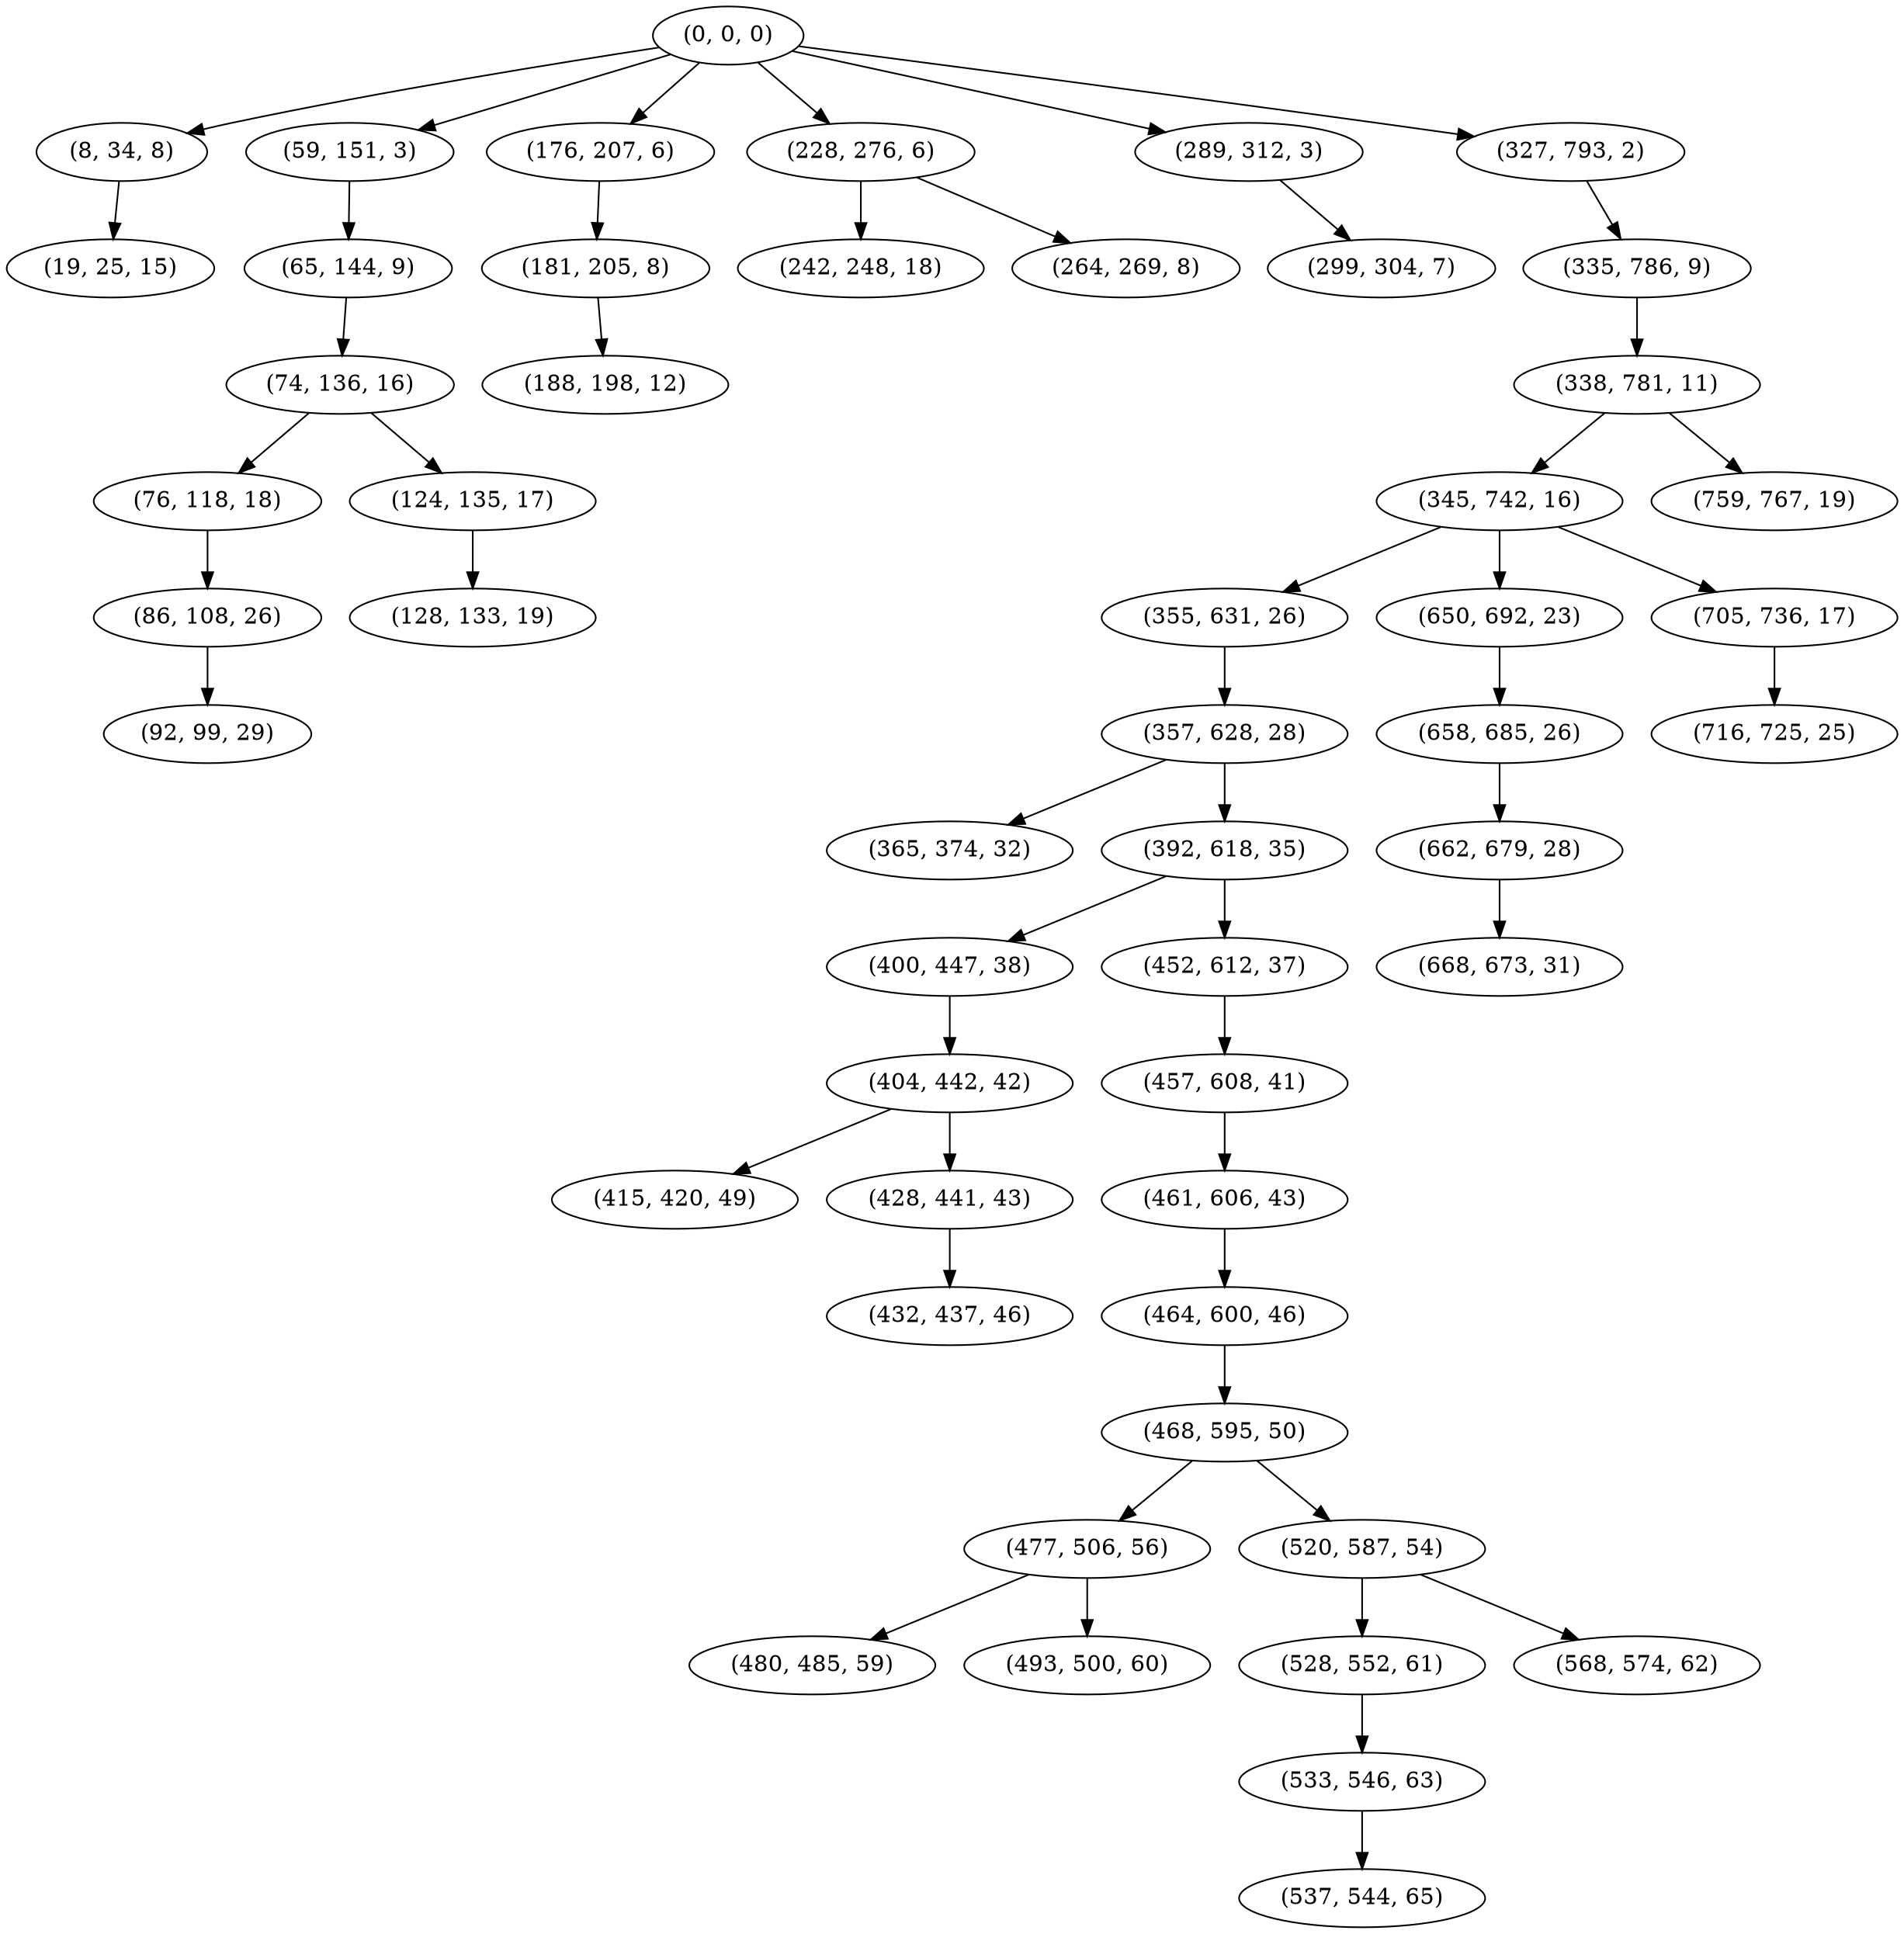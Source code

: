 digraph tree {
    "(0, 0, 0)";
    "(8, 34, 8)";
    "(19, 25, 15)";
    "(59, 151, 3)";
    "(65, 144, 9)";
    "(74, 136, 16)";
    "(76, 118, 18)";
    "(86, 108, 26)";
    "(92, 99, 29)";
    "(124, 135, 17)";
    "(128, 133, 19)";
    "(176, 207, 6)";
    "(181, 205, 8)";
    "(188, 198, 12)";
    "(228, 276, 6)";
    "(242, 248, 18)";
    "(264, 269, 8)";
    "(289, 312, 3)";
    "(299, 304, 7)";
    "(327, 793, 2)";
    "(335, 786, 9)";
    "(338, 781, 11)";
    "(345, 742, 16)";
    "(355, 631, 26)";
    "(357, 628, 28)";
    "(365, 374, 32)";
    "(392, 618, 35)";
    "(400, 447, 38)";
    "(404, 442, 42)";
    "(415, 420, 49)";
    "(428, 441, 43)";
    "(432, 437, 46)";
    "(452, 612, 37)";
    "(457, 608, 41)";
    "(461, 606, 43)";
    "(464, 600, 46)";
    "(468, 595, 50)";
    "(477, 506, 56)";
    "(480, 485, 59)";
    "(493, 500, 60)";
    "(520, 587, 54)";
    "(528, 552, 61)";
    "(533, 546, 63)";
    "(537, 544, 65)";
    "(568, 574, 62)";
    "(650, 692, 23)";
    "(658, 685, 26)";
    "(662, 679, 28)";
    "(668, 673, 31)";
    "(705, 736, 17)";
    "(716, 725, 25)";
    "(759, 767, 19)";
    "(0, 0, 0)" -> "(8, 34, 8)";
    "(0, 0, 0)" -> "(59, 151, 3)";
    "(0, 0, 0)" -> "(176, 207, 6)";
    "(0, 0, 0)" -> "(228, 276, 6)";
    "(0, 0, 0)" -> "(289, 312, 3)";
    "(0, 0, 0)" -> "(327, 793, 2)";
    "(8, 34, 8)" -> "(19, 25, 15)";
    "(59, 151, 3)" -> "(65, 144, 9)";
    "(65, 144, 9)" -> "(74, 136, 16)";
    "(74, 136, 16)" -> "(76, 118, 18)";
    "(74, 136, 16)" -> "(124, 135, 17)";
    "(76, 118, 18)" -> "(86, 108, 26)";
    "(86, 108, 26)" -> "(92, 99, 29)";
    "(124, 135, 17)" -> "(128, 133, 19)";
    "(176, 207, 6)" -> "(181, 205, 8)";
    "(181, 205, 8)" -> "(188, 198, 12)";
    "(228, 276, 6)" -> "(242, 248, 18)";
    "(228, 276, 6)" -> "(264, 269, 8)";
    "(289, 312, 3)" -> "(299, 304, 7)";
    "(327, 793, 2)" -> "(335, 786, 9)";
    "(335, 786, 9)" -> "(338, 781, 11)";
    "(338, 781, 11)" -> "(345, 742, 16)";
    "(338, 781, 11)" -> "(759, 767, 19)";
    "(345, 742, 16)" -> "(355, 631, 26)";
    "(345, 742, 16)" -> "(650, 692, 23)";
    "(345, 742, 16)" -> "(705, 736, 17)";
    "(355, 631, 26)" -> "(357, 628, 28)";
    "(357, 628, 28)" -> "(365, 374, 32)";
    "(357, 628, 28)" -> "(392, 618, 35)";
    "(392, 618, 35)" -> "(400, 447, 38)";
    "(392, 618, 35)" -> "(452, 612, 37)";
    "(400, 447, 38)" -> "(404, 442, 42)";
    "(404, 442, 42)" -> "(415, 420, 49)";
    "(404, 442, 42)" -> "(428, 441, 43)";
    "(428, 441, 43)" -> "(432, 437, 46)";
    "(452, 612, 37)" -> "(457, 608, 41)";
    "(457, 608, 41)" -> "(461, 606, 43)";
    "(461, 606, 43)" -> "(464, 600, 46)";
    "(464, 600, 46)" -> "(468, 595, 50)";
    "(468, 595, 50)" -> "(477, 506, 56)";
    "(468, 595, 50)" -> "(520, 587, 54)";
    "(477, 506, 56)" -> "(480, 485, 59)";
    "(477, 506, 56)" -> "(493, 500, 60)";
    "(520, 587, 54)" -> "(528, 552, 61)";
    "(520, 587, 54)" -> "(568, 574, 62)";
    "(528, 552, 61)" -> "(533, 546, 63)";
    "(533, 546, 63)" -> "(537, 544, 65)";
    "(650, 692, 23)" -> "(658, 685, 26)";
    "(658, 685, 26)" -> "(662, 679, 28)";
    "(662, 679, 28)" -> "(668, 673, 31)";
    "(705, 736, 17)" -> "(716, 725, 25)";
}
